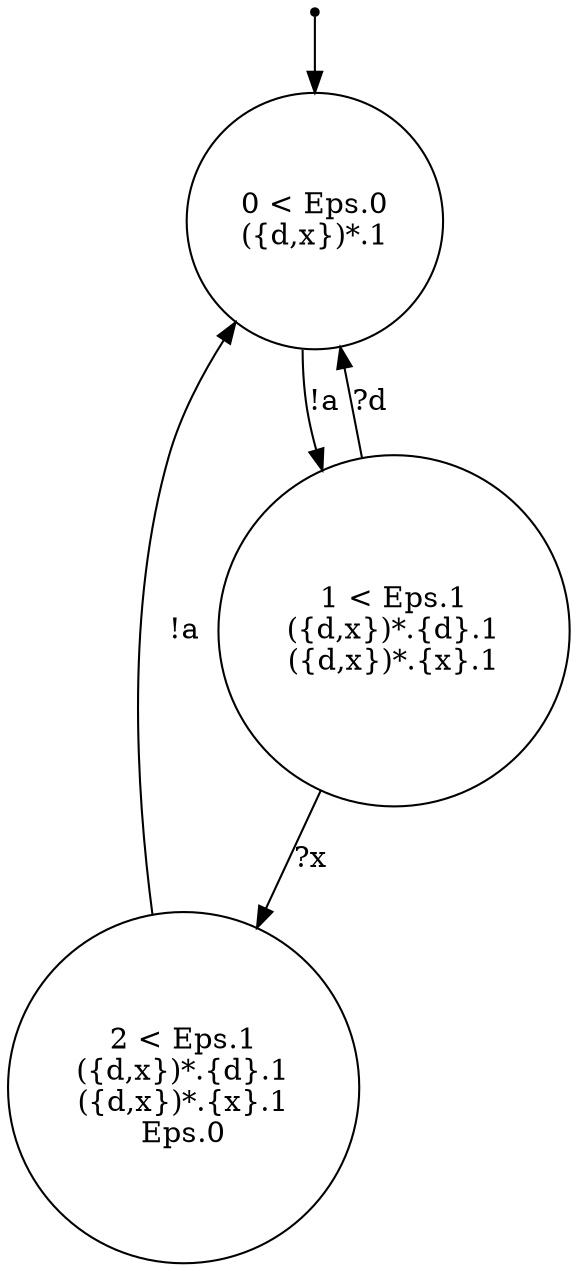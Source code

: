 digraph {
 node [shape=point] ENTRY
 node [shape=circle]
2 [label="2 < Eps.1
({d,x})*.{d}.1
({d,x})*.{x}.1
Eps.0
"]
1 [label="1 < Eps.1
({d,x})*.{d}.1
({d,x})*.{x}.1
"]
0 [label="0 < Eps.0
({d,x})*.1
"]
ENTRY -> 0
2 -> 0 [label="!a"]
1 -> 0 [label="?d"]
1 -> 2 [label="?x"]
0 -> 1 [label="!a"]

}